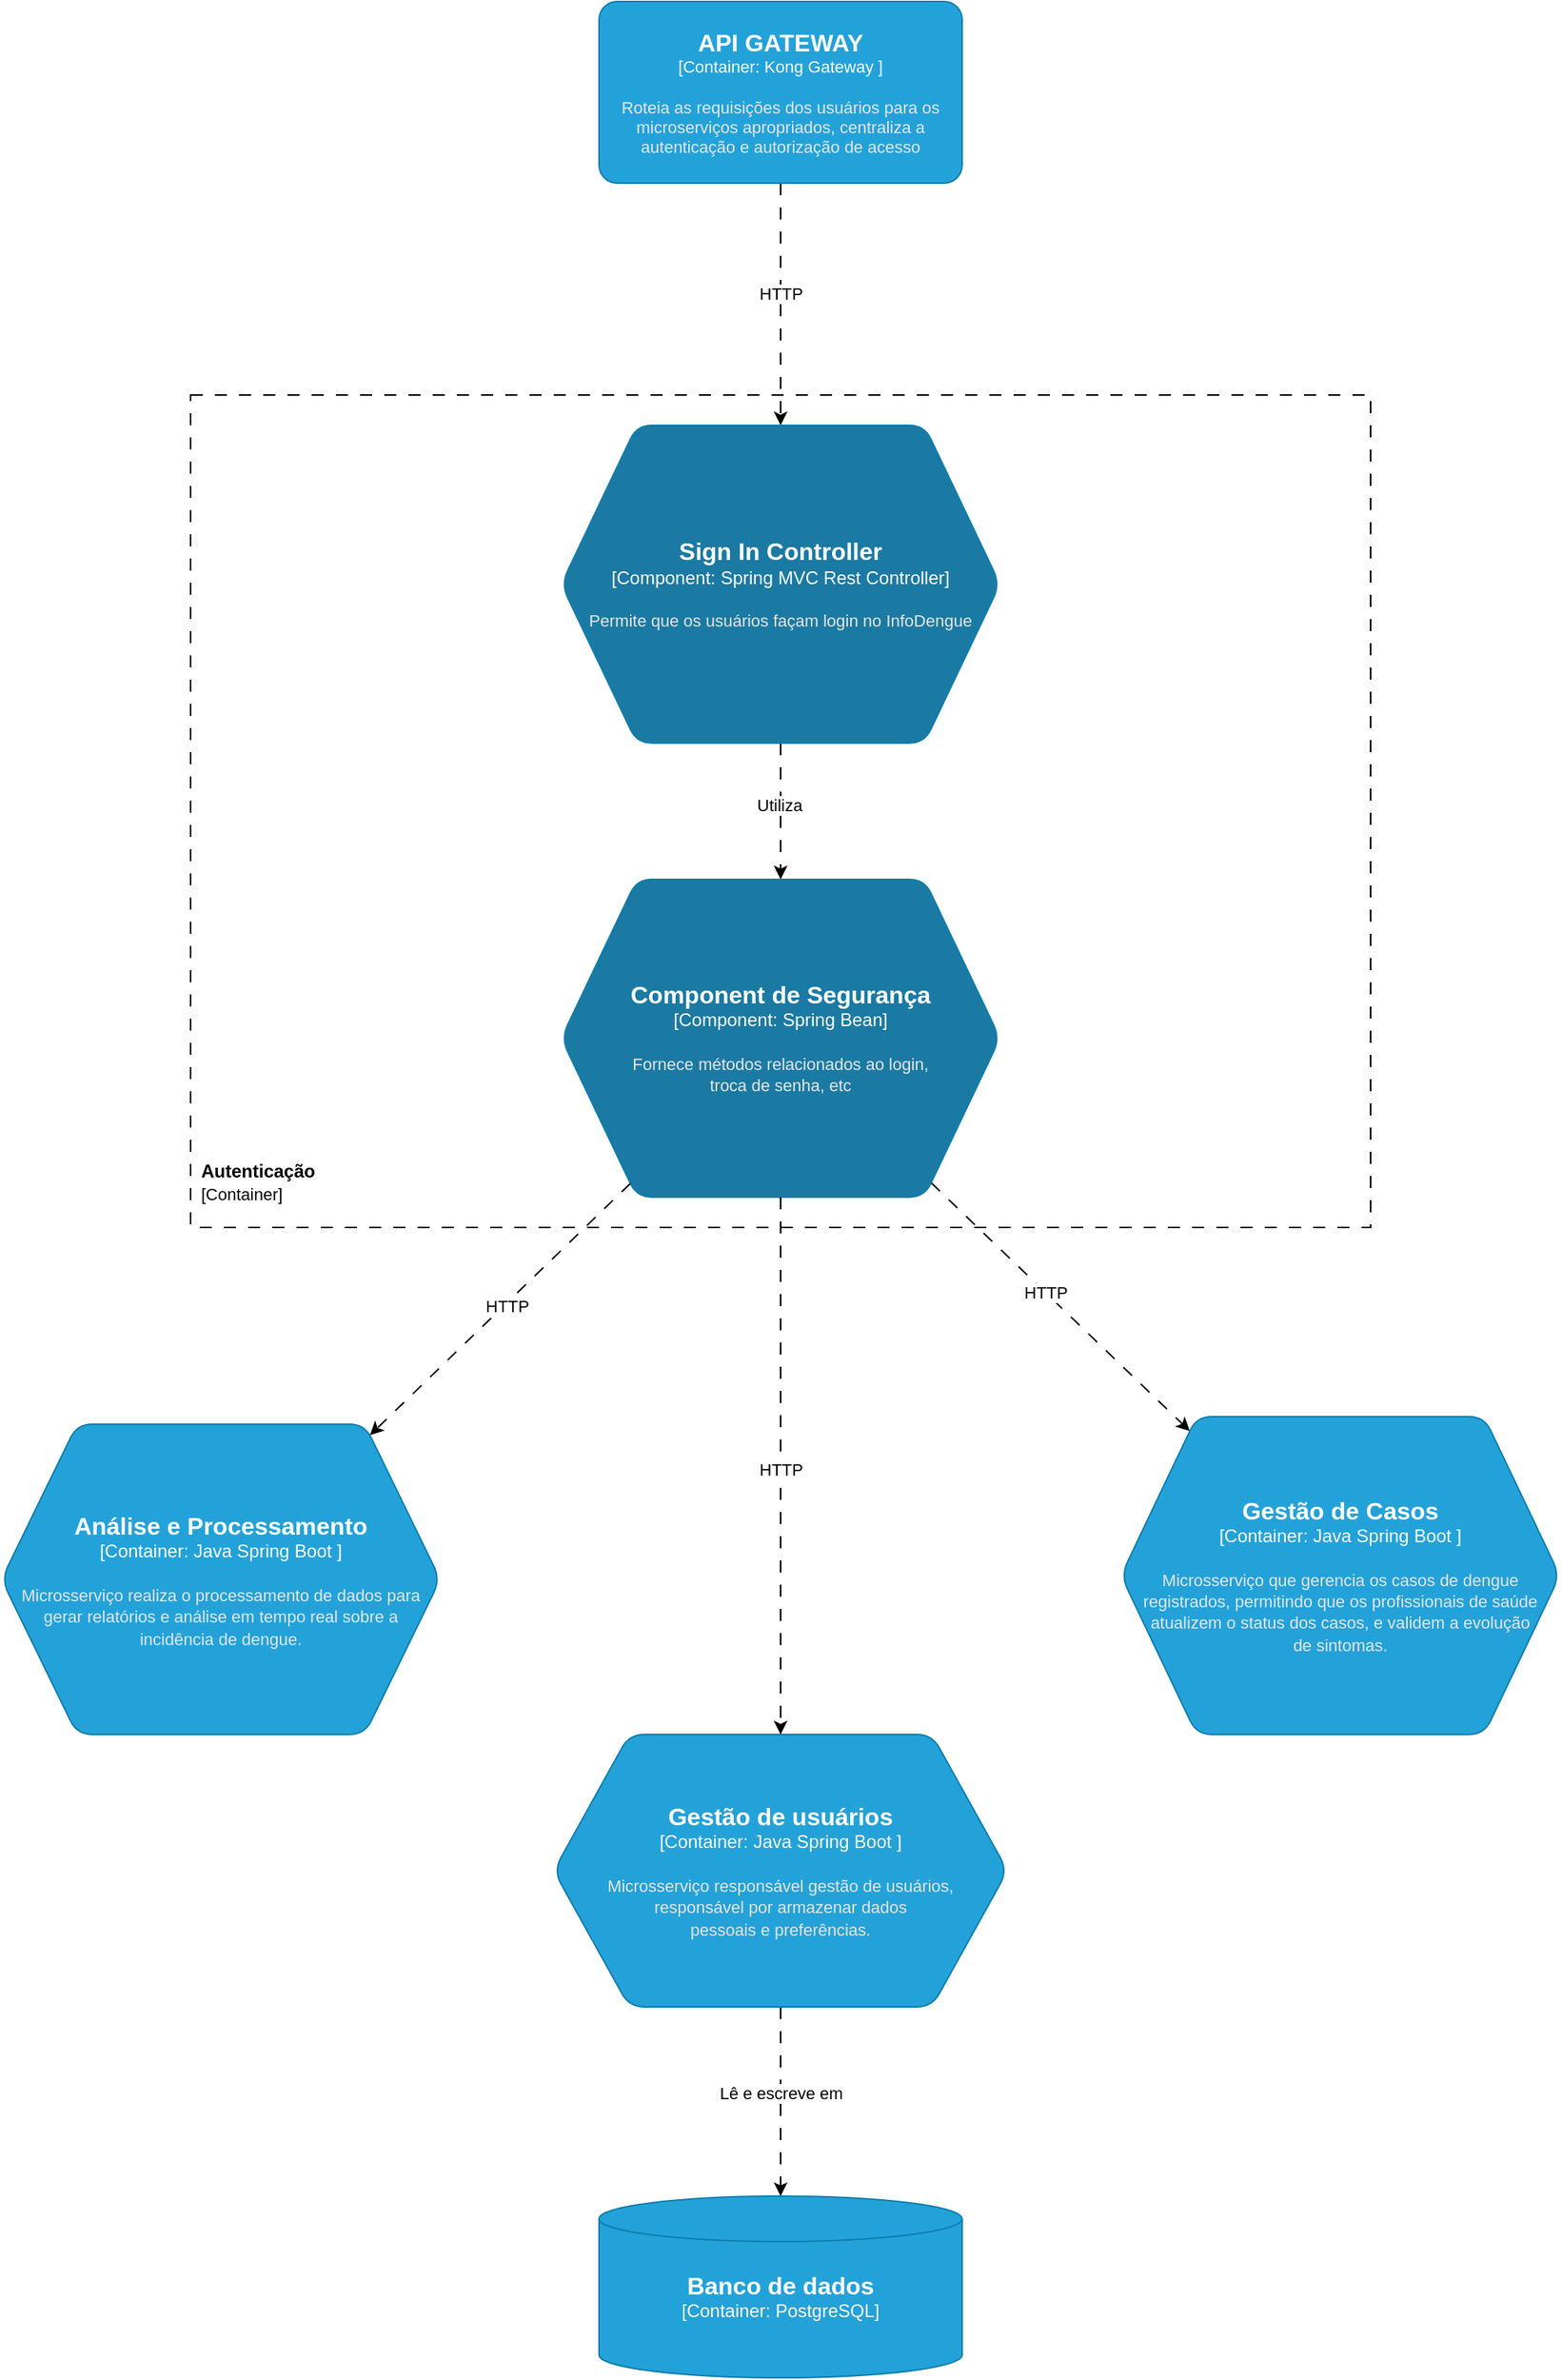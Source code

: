 <mxfile version="25.0.3">
  <diagram name="Página-1" id="UHr7WlTt2H8e7bq1xTom">
    <mxGraphModel dx="3718" dy="2576" grid="1" gridSize="10" guides="1" tooltips="1" connect="1" arrows="1" fold="1" page="1" pageScale="1" pageWidth="850" pageHeight="1100" math="0" shadow="0">
      <root>
        <mxCell id="0" />
        <mxCell id="1" parent="0" />
        <mxCell id="39AdzmVI13WerVuuTaIj-6" value="" style="rounded=0;whiteSpace=wrap;html=1;fillColor=none;dashed=1;dashPattern=8 8;" parent="1" vertex="1">
          <mxGeometry x="-385" y="-740" width="780" height="550" as="geometry" />
        </mxCell>
        <mxCell id="39AdzmVI13WerVuuTaIj-3" style="edgeStyle=orthogonalEdgeStyle;rounded=0;orthogonalLoop=1;jettySize=auto;html=1;dashed=1;dashPattern=8 8;" parent="1" source="39AdzmVI13WerVuuTaIj-1" target="39AdzmVI13WerVuuTaIj-2" edge="1">
          <mxGeometry relative="1" as="geometry" />
        </mxCell>
        <mxCell id="39AdzmVI13WerVuuTaIj-4" value="HTTP" style="edgeLabel;html=1;align=center;verticalAlign=middle;resizable=0;points=[];" parent="39AdzmVI13WerVuuTaIj-3" vertex="1" connectable="0">
          <mxGeometry x="-0.095" y="-1" relative="1" as="geometry">
            <mxPoint x="1" as="offset" />
          </mxGeometry>
        </mxCell>
        <object placeholders="1" c4Name="API GATEWAY" c4Type="Container" c4Technology="Kong Gateway " c4Description="Roteia as requisições dos usuários para os microserviços apropriados, centraliza a autenticação e autorização de acesso" label="&lt;font style=&quot;font-size: 16px&quot;&gt;&lt;b&gt;%c4Name%&lt;/b&gt;&lt;/font&gt;&lt;div&gt;[%c4Type%: %c4Technology%]&lt;/div&gt;&lt;br&gt;&lt;div&gt;&lt;font style=&quot;font-size: 11px&quot;&gt;&lt;font color=&quot;#E6E6E6&quot;&gt;%c4Description%&lt;/font&gt;&lt;/div&gt;" id="39AdzmVI13WerVuuTaIj-1">
          <mxCell style="rounded=1;whiteSpace=wrap;html=1;fontSize=11;labelBackgroundColor=none;fillColor=#23A2D9;fontColor=#ffffff;align=center;arcSize=10;strokeColor=#0E7DAD;metaEdit=1;resizable=0;points=[[0.25,0,0],[0.5,0,0],[0.75,0,0],[1,0.25,0],[1,0.5,0],[1,0.75,0],[0.75,1,0],[0.5,1,0],[0.25,1,0],[0,0.75,0],[0,0.5,0],[0,0.25,0]];" parent="1" vertex="1">
            <mxGeometry x="-115" y="-1000" width="240" height="120" as="geometry" />
          </mxCell>
        </object>
        <mxCell id="39AdzmVI13WerVuuTaIj-10" style="edgeStyle=orthogonalEdgeStyle;rounded=0;orthogonalLoop=1;jettySize=auto;html=1;dashed=1;dashPattern=8 8;" parent="1" source="39AdzmVI13WerVuuTaIj-2" target="39AdzmVI13WerVuuTaIj-9" edge="1">
          <mxGeometry relative="1" as="geometry" />
        </mxCell>
        <mxCell id="39AdzmVI13WerVuuTaIj-11" value="Utiliza" style="edgeLabel;html=1;align=center;verticalAlign=middle;resizable=0;points=[];" parent="39AdzmVI13WerVuuTaIj-10" vertex="1" connectable="0">
          <mxGeometry x="-0.104" y="-1" relative="1" as="geometry">
            <mxPoint as="offset" />
          </mxGeometry>
        </mxCell>
        <object placeholders="1" c4Name="Sign In Controller" c4Type="Component" c4Technology="Spring MVC Rest Controller" c4Description="Permite que os usuários façam login no InfoDengue" label="&lt;font style=&quot;font-size: 16px&quot;&gt;&lt;b&gt;%c4Name%&lt;/b&gt;&lt;/font&gt;&lt;div&gt;[%c4Type%:&amp;nbsp;%c4Technology%]&lt;/div&gt;&lt;br&gt;&lt;div&gt;&lt;font style=&quot;font-size: 11px&quot;&gt;&lt;font color=&quot;#E6E6E6&quot;&gt;%c4Description%&lt;/font&gt;&lt;/div&gt;" id="39AdzmVI13WerVuuTaIj-2">
          <mxCell style="shape=hexagon;size=50;perimeter=hexagonPerimeter2;whiteSpace=wrap;html=1;fixedSize=1;rounded=1;labelBackgroundColor=none;fillColor=#1A7AA3;fontSize=12;fontColor=#ffffff;align=center;strokeColor=#0E7DAD;metaEdit=1;points=[[0.5,0,0],[1,0.25,0],[1,0.5,0],[1,0.75,0],[0.5,1,0],[0,0.75,0],[0,0.5,0],[0,0.25,0]];resizable=1;movable=1;rotatable=1;deletable=1;editable=1;locked=0;connectable=1;" parent="1" vertex="1">
            <mxGeometry x="-140" y="-720" width="290" height="210" as="geometry" />
          </mxCell>
        </object>
        <mxCell id="woXDr0u9Ka133sUTla8p-4" style="rounded=0;orthogonalLoop=1;jettySize=auto;html=1;dashed=1;dashPattern=8 8;" edge="1" parent="1" source="39AdzmVI13WerVuuTaIj-9" target="woXDr0u9Ka133sUTla8p-1">
          <mxGeometry relative="1" as="geometry" />
        </mxCell>
        <mxCell id="woXDr0u9Ka133sUTla8p-6" value="HTTP" style="edgeLabel;html=1;align=center;verticalAlign=middle;resizable=0;points=[];" vertex="1" connectable="0" parent="woXDr0u9Ka133sUTla8p-4">
          <mxGeometry x="-0.123" relative="1" as="geometry">
            <mxPoint as="offset" />
          </mxGeometry>
        </mxCell>
        <object placeholders="1" c4Name="Component de Segurança" c4Type="Component" c4Technology="Spring Bean" c4Description="Fornece métodos relacionados ao login,&#xa;troca de senha, etc" label="&lt;font style=&quot;font-size: 16px&quot;&gt;&lt;b&gt;%c4Name%&lt;/b&gt;&lt;/font&gt;&lt;div&gt;[%c4Type%:&amp;nbsp;%c4Technology%]&lt;/div&gt;&lt;br&gt;&lt;div&gt;&lt;font style=&quot;font-size: 11px&quot;&gt;&lt;font color=&quot;#E6E6E6&quot;&gt;%c4Description%&lt;/font&gt;&lt;/div&gt;" id="39AdzmVI13WerVuuTaIj-9">
          <mxCell style="shape=hexagon;size=50;perimeter=hexagonPerimeter2;whiteSpace=wrap;html=1;fixedSize=1;rounded=1;labelBackgroundColor=none;fillColor=#1A7AA3;fontSize=12;fontColor=#ffffff;align=center;strokeColor=#0E7DAD;metaEdit=1;points=[[0.5,0,0],[1,0.25,0],[1,0.5,0],[1,0.75,0],[0.5,1,0],[0,0.75,0],[0,0.5,0],[0,0.25,0]];resizable=1;movable=1;rotatable=1;deletable=1;editable=1;locked=0;connectable=1;" parent="1" vertex="1">
            <mxGeometry x="-140" y="-420" width="290" height="210" as="geometry" />
          </mxCell>
        </object>
        <mxCell id="39AdzmVI13WerVuuTaIj-7" value="&lt;b&gt;Autenticação&lt;/b&gt;&lt;div&gt;&lt;font style=&quot;font-size: 11px;&quot;&gt;[Container]&lt;/font&gt;&lt;/div&gt;" style="text;html=1;align=left;verticalAlign=middle;whiteSpace=wrap;rounded=0;" parent="1" vertex="1">
          <mxGeometry x="-380" y="-240" width="85" height="40" as="geometry" />
        </mxCell>
        <mxCell id="woXDr0u9Ka133sUTla8p-8" style="edgeStyle=orthogonalEdgeStyle;rounded=0;orthogonalLoop=1;jettySize=auto;html=1;dashed=1;dashPattern=8 8;" edge="1" parent="1" source="39AdzmVI13WerVuuTaIj-12" target="woXDr0u9Ka133sUTla8p-7">
          <mxGeometry relative="1" as="geometry" />
        </mxCell>
        <mxCell id="woXDr0u9Ka133sUTla8p-9" value="Lê e escreve em" style="edgeLabel;html=1;align=center;verticalAlign=middle;resizable=0;points=[];" vertex="1" connectable="0" parent="woXDr0u9Ka133sUTla8p-8">
          <mxGeometry x="-0.096" relative="1" as="geometry">
            <mxPoint as="offset" />
          </mxGeometry>
        </mxCell>
        <object placeholders="1" c4Name="Gestão de usuários" c4Type="Container" c4Technology="Java Spring Boot " c4Description="Microsserviço responsável gestão de usuários,&#xa;responsável por armazenar dados&#xa;pessoais e preferências." label="&lt;font style=&quot;font-size: 16px&quot;&gt;&lt;b&gt;%c4Name%&lt;/b&gt;&lt;/font&gt;&lt;div&gt;[%c4Type%:&amp;nbsp;%c4Technology%]&lt;/div&gt;&lt;br&gt;&lt;div&gt;&lt;font style=&quot;font-size: 11px&quot;&gt;&lt;font color=&quot;#E6E6E6&quot;&gt;%c4Description%&lt;/font&gt;&lt;/div&gt;" id="39AdzmVI13WerVuuTaIj-12">
          <mxCell style="shape=hexagon;size=50;perimeter=hexagonPerimeter2;whiteSpace=wrap;html=1;fixedSize=1;rounded=1;labelBackgroundColor=none;fillColor=#23A2D9;fontSize=12;fontColor=#ffffff;align=center;strokeColor=#0E7DAD;metaEdit=1;points=[[0.5,0,0],[1,0.25,0],[1,0.5,0],[1,0.75,0],[0.5,1,0],[0,0.75,0],[0,0.5,0],[0,0.25,0]];resizable=1;direction=west;movable=1;rotatable=1;deletable=1;editable=1;locked=0;connectable=1;" parent="1" vertex="1">
            <mxGeometry x="-145" y="145" width="300" height="180" as="geometry" />
          </mxCell>
        </object>
        <mxCell id="39AdzmVI13WerVuuTaIj-13" style="edgeStyle=orthogonalEdgeStyle;rounded=0;orthogonalLoop=1;jettySize=auto;html=1;entryX=0.5;entryY=1;entryDx=0;entryDy=0;entryPerimeter=0;dashed=1;dashPattern=8 8;" parent="1" source="39AdzmVI13WerVuuTaIj-9" target="39AdzmVI13WerVuuTaIj-12" edge="1">
          <mxGeometry relative="1" as="geometry" />
        </mxCell>
        <mxCell id="39AdzmVI13WerVuuTaIj-14" value="HTTP" style="edgeLabel;html=1;align=center;verticalAlign=middle;resizable=0;points=[];" parent="1" vertex="1" connectable="0">
          <mxGeometry x="5" y="-30.002" as="geometry" />
        </mxCell>
        <object placeholders="1" c4Name="Gestão de Casos" c4Type="Container" c4Technology="Java Spring Boot " c4Description="Microsserviço que gerencia os casos de dengue registrados, permitindo que os profissionais de saúde atualizem o status dos casos, e validem a evolução&#xa;de sintomas." label="&lt;font style=&quot;font-size: 16px&quot;&gt;&lt;b&gt;%c4Name%&lt;/b&gt;&lt;/font&gt;&lt;div&gt;[%c4Type%:&amp;nbsp;%c4Technology%]&lt;/div&gt;&lt;br&gt;&lt;div&gt;&lt;font style=&quot;font-size: 11px&quot;&gt;&lt;font color=&quot;#E6E6E6&quot;&gt;%c4Description%&lt;/font&gt;&lt;/div&gt;" id="woXDr0u9Ka133sUTla8p-1">
          <mxCell style="shape=hexagon;size=50;perimeter=hexagonPerimeter2;whiteSpace=wrap;html=1;fixedSize=1;rounded=1;labelBackgroundColor=none;fillColor=#23A2D9;fontSize=12;fontColor=#ffffff;align=center;strokeColor=#0E7DAD;metaEdit=1;points=[[0.5,0,0],[1,0.25,0],[1,0.5,0],[1,0.75,0],[0.5,1,0],[0,0.75,0],[0,0.5,0],[0,0.25,0]];resizable=1;movable=1;rotatable=1;deletable=1;editable=1;locked=0;connectable=1;" vertex="1" parent="1">
            <mxGeometry x="230" y="-65" width="290" height="210" as="geometry" />
          </mxCell>
        </object>
        <object placeholders="1" c4Name="Análise e Processamento" c4Type="Container" c4Technology="Java Spring Boot " c4Description="Microsserviço realiza o processamento de dados para gerar relatórios e análise em tempo real sobre a&#xa;incidência de dengue." label="&lt;font style=&quot;font-size: 16px&quot;&gt;&lt;b&gt;%c4Name%&lt;/b&gt;&lt;/font&gt;&lt;div&gt;[%c4Type%:&amp;nbsp;%c4Technology%]&lt;/div&gt;&lt;br&gt;&lt;div&gt;&lt;font style=&quot;font-size: 11px&quot;&gt;&lt;font color=&quot;#E6E6E6&quot;&gt;%c4Description%&lt;/font&gt;&lt;/div&gt;" id="woXDr0u9Ka133sUTla8p-2">
          <mxCell style="shape=hexagon;size=50;perimeter=hexagonPerimeter2;whiteSpace=wrap;html=1;fixedSize=1;rounded=1;labelBackgroundColor=none;fillColor=#23A2D9;fontSize=12;fontColor=#ffffff;align=center;strokeColor=#0E7DAD;metaEdit=1;points=[[0.5,0,0],[1,0.25,0],[1,0.5,0],[1,0.75,0],[0.5,1,0],[0,0.75,0],[0,0.5,0],[0,0.25,0]];resizable=1;movable=1;rotatable=1;deletable=1;editable=1;locked=0;connectable=1;" vertex="1" parent="1">
            <mxGeometry x="-510" y="-60" width="290" height="205" as="geometry" />
          </mxCell>
        </object>
        <mxCell id="woXDr0u9Ka133sUTla8p-3" style="rounded=0;orthogonalLoop=1;jettySize=auto;html=1;dashed=1;dashPattern=8 8;" edge="1" parent="1" source="39AdzmVI13WerVuuTaIj-9" target="woXDr0u9Ka133sUTla8p-2">
          <mxGeometry relative="1" as="geometry" />
        </mxCell>
        <mxCell id="woXDr0u9Ka133sUTla8p-5" value="HTTP" style="edgeLabel;html=1;align=center;verticalAlign=middle;resizable=0;points=[];" vertex="1" connectable="0" parent="woXDr0u9Ka133sUTla8p-3">
          <mxGeometry x="-0.041" y="1" relative="1" as="geometry">
            <mxPoint as="offset" />
          </mxGeometry>
        </mxCell>
        <object placeholders="1" c4Name="Banco de dados" c4Type="Container" c4Technology="PostgreSQL" c4Description="" label="&lt;font style=&quot;font-size: 16px&quot;&gt;&lt;b&gt;%c4Name%&lt;/b&gt;&lt;/font&gt;&lt;div&gt;[%c4Type%:&amp;nbsp;%c4Technology%]&lt;/div&gt;&lt;br&gt;&lt;div&gt;&lt;font style=&quot;font-size: 11px&quot;&gt;&lt;font color=&quot;#E6E6E6&quot;&gt;%c4Description%&lt;/font&gt;&lt;/div&gt;" id="woXDr0u9Ka133sUTla8p-7">
          <mxCell style="shape=cylinder3;size=15;whiteSpace=wrap;html=1;boundedLbl=1;rounded=0;labelBackgroundColor=none;fillColor=#23A2D9;fontSize=12;fontColor=#ffffff;align=center;strokeColor=#0E7DAD;metaEdit=1;points=[[0.5,0,0],[1,0.25,0],[1,0.5,0],[1,0.75,0],[0.5,1,0],[0,0.75,0],[0,0.5,0],[0,0.25,0]];resizable=0;" vertex="1" parent="1">
            <mxGeometry x="-115" y="450" width="240" height="120" as="geometry" />
          </mxCell>
        </object>
      </root>
    </mxGraphModel>
  </diagram>
</mxfile>

